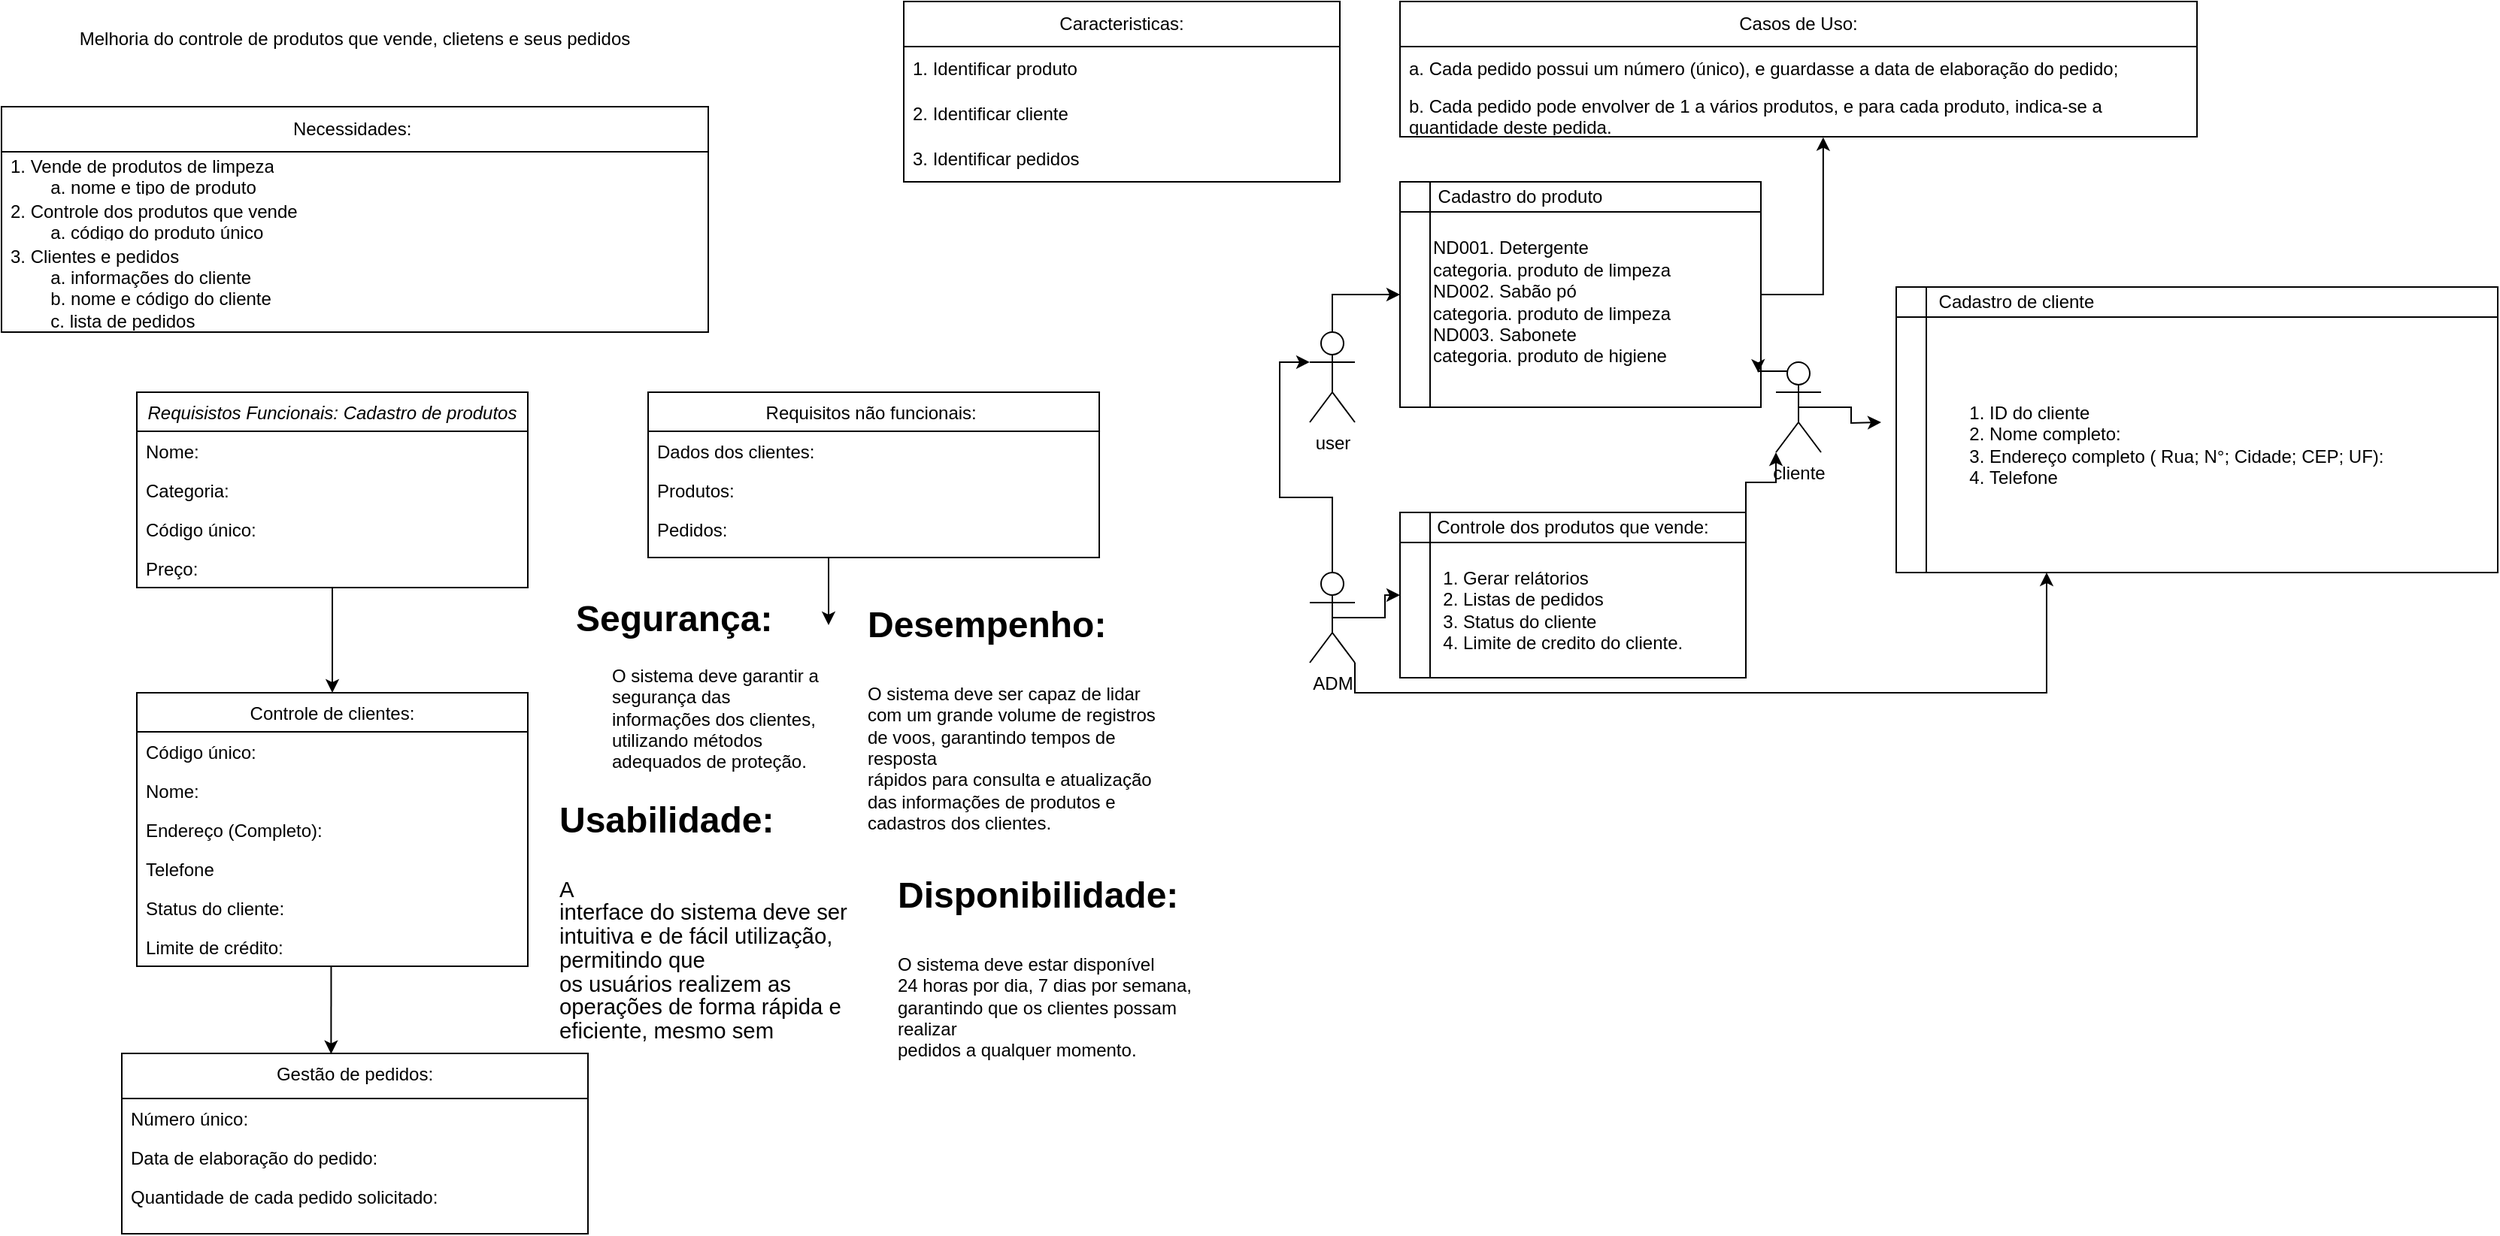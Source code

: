 <mxfile version="24.2.1" type="github">
  <diagram id="C5RBs43oDa-KdzZeNtuy" name="Page-1">
    <mxGraphModel dx="1755" dy="493" grid="1" gridSize="10" guides="1" tooltips="1" connect="1" arrows="1" fold="1" page="1" pageScale="1" pageWidth="827" pageHeight="1169" math="0" shadow="0">
      <root>
        <mxCell id="WIyWlLk6GJQsqaUBKTNV-0" />
        <mxCell id="WIyWlLk6GJQsqaUBKTNV-1" parent="WIyWlLk6GJQsqaUBKTNV-0" />
        <mxCell id="yy_or1GHoliY4-yEy1wi-20" value="" style="edgeStyle=orthogonalEdgeStyle;rounded=0;orthogonalLoop=1;jettySize=auto;html=1;entryX=0.5;entryY=0;entryDx=0;entryDy=0;" edge="1" parent="WIyWlLk6GJQsqaUBKTNV-1" source="zkfFHV4jXpPFQw0GAbJ--0" target="zkfFHV4jXpPFQw0GAbJ--6">
          <mxGeometry relative="1" as="geometry" />
        </mxCell>
        <mxCell id="zkfFHV4jXpPFQw0GAbJ--0" value="Requisistos Funcionais: Cadastro de produtos" style="swimlane;fontStyle=2;align=center;verticalAlign=top;childLayout=stackLayout;horizontal=1;startSize=26;horizontalStack=0;resizeParent=1;resizeLast=0;collapsible=1;marginBottom=0;rounded=0;shadow=0;strokeWidth=1;" parent="WIyWlLk6GJQsqaUBKTNV-1" vertex="1">
          <mxGeometry x="-130" y="270" width="260" height="130" as="geometry">
            <mxRectangle x="230" y="140" width="160" height="26" as="alternateBounds" />
          </mxGeometry>
        </mxCell>
        <mxCell id="zkfFHV4jXpPFQw0GAbJ--1" value="Nome:" style="text;align=left;verticalAlign=top;spacingLeft=4;spacingRight=4;overflow=hidden;rotatable=0;points=[[0,0.5],[1,0.5]];portConstraint=eastwest;" parent="zkfFHV4jXpPFQw0GAbJ--0" vertex="1">
          <mxGeometry y="26" width="260" height="26" as="geometry" />
        </mxCell>
        <mxCell id="yy_or1GHoliY4-yEy1wi-13" value="Categoria:" style="text;align=left;verticalAlign=top;spacingLeft=4;spacingRight=4;overflow=hidden;rotatable=0;points=[[0,0.5],[1,0.5]];portConstraint=eastwest;rounded=0;shadow=0;html=0;" vertex="1" parent="zkfFHV4jXpPFQw0GAbJ--0">
          <mxGeometry y="52" width="260" height="26" as="geometry" />
        </mxCell>
        <mxCell id="zkfFHV4jXpPFQw0GAbJ--2" value="Código único: " style="text;align=left;verticalAlign=top;spacingLeft=4;spacingRight=4;overflow=hidden;rotatable=0;points=[[0,0.5],[1,0.5]];portConstraint=eastwest;rounded=0;shadow=0;html=0;" parent="zkfFHV4jXpPFQw0GAbJ--0" vertex="1">
          <mxGeometry y="78" width="260" height="26" as="geometry" />
        </mxCell>
        <mxCell id="zkfFHV4jXpPFQw0GAbJ--3" value="Preço:" style="text;align=left;verticalAlign=top;spacingLeft=4;spacingRight=4;overflow=hidden;rotatable=0;points=[[0,0.5],[1,0.5]];portConstraint=eastwest;rounded=0;shadow=0;html=0;" parent="zkfFHV4jXpPFQw0GAbJ--0" vertex="1">
          <mxGeometry y="104" width="260" height="26" as="geometry" />
        </mxCell>
        <mxCell id="zkfFHV4jXpPFQw0GAbJ--6" value="Controle de clientes:" style="swimlane;fontStyle=0;align=center;verticalAlign=top;childLayout=stackLayout;horizontal=1;startSize=26;horizontalStack=0;resizeParent=1;resizeLast=0;collapsible=1;marginBottom=0;rounded=0;shadow=0;strokeWidth=1;" parent="WIyWlLk6GJQsqaUBKTNV-1" vertex="1">
          <mxGeometry x="-130" y="470" width="260" height="182" as="geometry">
            <mxRectangle x="130" y="380" width="160" height="26" as="alternateBounds" />
          </mxGeometry>
        </mxCell>
        <mxCell id="zkfFHV4jXpPFQw0GAbJ--7" value="Código único:" style="text;align=left;verticalAlign=top;spacingLeft=4;spacingRight=4;overflow=hidden;rotatable=0;points=[[0,0.5],[1,0.5]];portConstraint=eastwest;" parent="zkfFHV4jXpPFQw0GAbJ--6" vertex="1">
          <mxGeometry y="26" width="260" height="26" as="geometry" />
        </mxCell>
        <mxCell id="zkfFHV4jXpPFQw0GAbJ--8" value="Nome:" style="text;align=left;verticalAlign=top;spacingLeft=4;spacingRight=4;overflow=hidden;rotatable=0;points=[[0,0.5],[1,0.5]];portConstraint=eastwest;rounded=0;shadow=0;html=0;" parent="zkfFHV4jXpPFQw0GAbJ--6" vertex="1">
          <mxGeometry y="52" width="260" height="26" as="geometry" />
        </mxCell>
        <mxCell id="zkfFHV4jXpPFQw0GAbJ--10" value="Endereço (Completo):" style="text;align=left;verticalAlign=top;spacingLeft=4;spacingRight=4;overflow=hidden;rotatable=0;points=[[0,0.5],[1,0.5]];portConstraint=eastwest;fontStyle=0" parent="zkfFHV4jXpPFQw0GAbJ--6" vertex="1">
          <mxGeometry y="78" width="260" height="26" as="geometry" />
        </mxCell>
        <mxCell id="zkfFHV4jXpPFQw0GAbJ--11" value="Telefone" style="text;align=left;verticalAlign=top;spacingLeft=4;spacingRight=4;overflow=hidden;rotatable=0;points=[[0,0.5],[1,0.5]];portConstraint=eastwest;" parent="zkfFHV4jXpPFQw0GAbJ--6" vertex="1">
          <mxGeometry y="104" width="260" height="26" as="geometry" />
        </mxCell>
        <mxCell id="yy_or1GHoliY4-yEy1wi-15" value="Status do cliente:" style="text;align=left;verticalAlign=top;spacingLeft=4;spacingRight=4;overflow=hidden;rotatable=0;points=[[0,0.5],[1,0.5]];portConstraint=eastwest;" vertex="1" parent="zkfFHV4jXpPFQw0GAbJ--6">
          <mxGeometry y="130" width="260" height="26" as="geometry" />
        </mxCell>
        <mxCell id="yy_or1GHoliY4-yEy1wi-16" value="Limite de crédito:" style="text;align=left;verticalAlign=top;spacingLeft=4;spacingRight=4;overflow=hidden;rotatable=0;points=[[0,0.5],[1,0.5]];portConstraint=eastwest;" vertex="1" parent="zkfFHV4jXpPFQw0GAbJ--6">
          <mxGeometry y="156" width="260" height="26" as="geometry" />
        </mxCell>
        <mxCell id="zkfFHV4jXpPFQw0GAbJ--13" value="Gestão de pedidos:" style="swimlane;fontStyle=0;align=center;verticalAlign=top;childLayout=stackLayout;horizontal=1;startSize=30;horizontalStack=0;resizeParent=1;resizeLast=0;collapsible=1;marginBottom=0;rounded=0;shadow=0;strokeWidth=1;" parent="WIyWlLk6GJQsqaUBKTNV-1" vertex="1">
          <mxGeometry x="-140" y="710" width="310" height="120" as="geometry">
            <mxRectangle x="340" y="380" width="170" height="26" as="alternateBounds" />
          </mxGeometry>
        </mxCell>
        <mxCell id="zkfFHV4jXpPFQw0GAbJ--14" value="Número único:" style="text;align=left;verticalAlign=top;spacingLeft=4;spacingRight=4;overflow=hidden;rotatable=0;points=[[0,0.5],[1,0.5]];portConstraint=eastwest;" parent="zkfFHV4jXpPFQw0GAbJ--13" vertex="1">
          <mxGeometry y="30" width="310" height="26" as="geometry" />
        </mxCell>
        <mxCell id="yy_or1GHoliY4-yEy1wi-17" value="Data de elaboração do pedido:" style="text;align=left;verticalAlign=top;spacingLeft=4;spacingRight=4;overflow=hidden;rotatable=0;points=[[0,0.5],[1,0.5]];portConstraint=eastwest;" vertex="1" parent="zkfFHV4jXpPFQw0GAbJ--13">
          <mxGeometry y="56" width="310" height="26" as="geometry" />
        </mxCell>
        <mxCell id="yy_or1GHoliY4-yEy1wi-18" value="Quantidade de cada pedido solicitado:" style="text;align=left;verticalAlign=top;spacingLeft=4;spacingRight=4;overflow=hidden;rotatable=0;points=[[0,0.5],[1,0.5]];portConstraint=eastwest;" vertex="1" parent="zkfFHV4jXpPFQw0GAbJ--13">
          <mxGeometry y="82" width="310" height="26" as="geometry" />
        </mxCell>
        <mxCell id="zkfFHV4jXpPFQw0GAbJ--17" value="Requisitos não funcionais: " style="swimlane;fontStyle=0;align=center;verticalAlign=top;childLayout=stackLayout;horizontal=1;startSize=26;horizontalStack=0;resizeParent=1;resizeLast=0;collapsible=1;marginBottom=0;rounded=0;shadow=0;strokeWidth=1;" parent="WIyWlLk6GJQsqaUBKTNV-1" vertex="1">
          <mxGeometry x="210" y="270" width="300" height="110" as="geometry">
            <mxRectangle x="550" y="140" width="160" height="26" as="alternateBounds" />
          </mxGeometry>
        </mxCell>
        <mxCell id="zkfFHV4jXpPFQw0GAbJ--18" value="Dados dos clientes:" style="text;align=left;verticalAlign=top;spacingLeft=4;spacingRight=4;overflow=hidden;rotatable=0;points=[[0,0.5],[1,0.5]];portConstraint=eastwest;" parent="zkfFHV4jXpPFQw0GAbJ--17" vertex="1">
          <mxGeometry y="26" width="300" height="26" as="geometry" />
        </mxCell>
        <mxCell id="zkfFHV4jXpPFQw0GAbJ--19" value="Produtos:" style="text;align=left;verticalAlign=top;spacingLeft=4;spacingRight=4;overflow=hidden;rotatable=0;points=[[0,0.5],[1,0.5]];portConstraint=eastwest;rounded=0;shadow=0;html=0;" parent="zkfFHV4jXpPFQw0GAbJ--17" vertex="1">
          <mxGeometry y="52" width="300" height="26" as="geometry" />
        </mxCell>
        <mxCell id="zkfFHV4jXpPFQw0GAbJ--20" value="Pedidos:" style="text;align=left;verticalAlign=top;spacingLeft=4;spacingRight=4;overflow=hidden;rotatable=0;points=[[0,0.5],[1,0.5]];portConstraint=eastwest;rounded=0;shadow=0;html=0;" parent="zkfFHV4jXpPFQw0GAbJ--17" vertex="1">
          <mxGeometry y="78" width="300" height="26" as="geometry" />
        </mxCell>
        <mxCell id="yy_or1GHoliY4-yEy1wi-0" value="Necessidades:&amp;nbsp;" style="swimlane;fontStyle=0;childLayout=stackLayout;horizontal=1;startSize=30;horizontalStack=0;resizeParent=1;resizeParentMax=0;resizeLast=0;collapsible=1;marginBottom=0;whiteSpace=wrap;html=1;" vertex="1" parent="WIyWlLk6GJQsqaUBKTNV-1">
          <mxGeometry x="-220" y="80" width="470" height="150" as="geometry" />
        </mxCell>
        <mxCell id="yy_or1GHoliY4-yEy1wi-1" value="1. Vende de produtos de limpeza&lt;div&gt;&lt;span style=&quot;white-space: pre;&quot;&gt;&#x9;&lt;/span&gt;a. nome e tipo de produto&lt;br&gt;&lt;/div&gt;" style="text;strokeColor=none;fillColor=none;align=left;verticalAlign=middle;spacingLeft=4;spacingRight=4;overflow=hidden;points=[[0,0.5],[1,0.5]];portConstraint=eastwest;rotatable=0;whiteSpace=wrap;html=1;" vertex="1" parent="yy_or1GHoliY4-yEy1wi-0">
          <mxGeometry y="30" width="470" height="30" as="geometry" />
        </mxCell>
        <mxCell id="yy_or1GHoliY4-yEy1wi-2" value="2. Controle dos produtos que vende&lt;div&gt;&lt;span style=&quot;white-space: pre;&quot;&gt;&#x9;&lt;/span&gt;a. código do produto único&lt;br&gt;&lt;/div&gt;" style="text;strokeColor=none;fillColor=none;align=left;verticalAlign=middle;spacingLeft=4;spacingRight=4;overflow=hidden;points=[[0,0.5],[1,0.5]];portConstraint=eastwest;rotatable=0;whiteSpace=wrap;html=1;" vertex="1" parent="yy_or1GHoliY4-yEy1wi-0">
          <mxGeometry y="60" width="470" height="30" as="geometry" />
        </mxCell>
        <mxCell id="yy_or1GHoliY4-yEy1wi-3" value="3. Clientes e pedidos&lt;div&gt;&lt;span style=&quot;white-space: pre;&quot;&gt;&#x9;&lt;/span&gt;a. informações do cliente&amp;nbsp;&lt;/div&gt;&lt;div&gt;&lt;span style=&quot;background-color: initial;&quot;&gt;&amp;nbsp;&lt;span style=&quot;white-space: pre;&quot;&gt;&#x9;&lt;/span&gt;b. nome e código do cliente&lt;/span&gt;&lt;/div&gt;&lt;div&gt;&lt;span style=&quot;background-color: initial;&quot;&gt;&lt;span style=&quot;white-space: pre;&quot;&gt;&#x9;&lt;/span&gt;c. lista de pedidos&lt;br&gt;&lt;/span&gt;&lt;/div&gt;" style="text;strokeColor=none;fillColor=none;align=left;verticalAlign=middle;spacingLeft=4;spacingRight=4;overflow=hidden;points=[[0,0.5],[1,0.5]];portConstraint=eastwest;rotatable=0;whiteSpace=wrap;html=1;" vertex="1" parent="yy_or1GHoliY4-yEy1wi-0">
          <mxGeometry y="90" width="470" height="60" as="geometry" />
        </mxCell>
        <mxCell id="yy_or1GHoliY4-yEy1wi-4" value="Caracteristicas:" style="swimlane;fontStyle=0;childLayout=stackLayout;horizontal=1;startSize=30;horizontalStack=0;resizeParent=1;resizeParentMax=0;resizeLast=0;collapsible=1;marginBottom=0;whiteSpace=wrap;html=1;" vertex="1" parent="WIyWlLk6GJQsqaUBKTNV-1">
          <mxGeometry x="380" y="10" width="290" height="120" as="geometry" />
        </mxCell>
        <mxCell id="yy_or1GHoliY4-yEy1wi-5" value="1. Identificar produto" style="text;strokeColor=none;fillColor=none;align=left;verticalAlign=middle;spacingLeft=4;spacingRight=4;overflow=hidden;points=[[0,0.5],[1,0.5]];portConstraint=eastwest;rotatable=0;whiteSpace=wrap;html=1;" vertex="1" parent="yy_or1GHoliY4-yEy1wi-4">
          <mxGeometry y="30" width="290" height="30" as="geometry" />
        </mxCell>
        <mxCell id="yy_or1GHoliY4-yEy1wi-6" value="2. Identificar cliente" style="text;strokeColor=none;fillColor=none;align=left;verticalAlign=middle;spacingLeft=4;spacingRight=4;overflow=hidden;points=[[0,0.5],[1,0.5]];portConstraint=eastwest;rotatable=0;whiteSpace=wrap;html=1;" vertex="1" parent="yy_or1GHoliY4-yEy1wi-4">
          <mxGeometry y="60" width="290" height="30" as="geometry" />
        </mxCell>
        <mxCell id="yy_or1GHoliY4-yEy1wi-7" value="3. Identificar pedidos" style="text;strokeColor=none;fillColor=none;align=left;verticalAlign=middle;spacingLeft=4;spacingRight=4;overflow=hidden;points=[[0,0.5],[1,0.5]];portConstraint=eastwest;rotatable=0;whiteSpace=wrap;html=1;" vertex="1" parent="yy_or1GHoliY4-yEy1wi-4">
          <mxGeometry y="90" width="290" height="30" as="geometry" />
        </mxCell>
        <mxCell id="yy_or1GHoliY4-yEy1wi-8" value="Casos de Uso:" style="swimlane;fontStyle=0;childLayout=stackLayout;horizontal=1;startSize=30;horizontalStack=0;resizeParent=1;resizeParentMax=0;resizeLast=0;collapsible=1;marginBottom=0;whiteSpace=wrap;html=1;" vertex="1" parent="WIyWlLk6GJQsqaUBKTNV-1">
          <mxGeometry x="710" y="10" width="530" height="90" as="geometry" />
        </mxCell>
        <mxCell id="yy_or1GHoliY4-yEy1wi-9" value="a. Cada pedido possui um número (único), e guardasse a data de elaboração do pedido;" style="text;strokeColor=none;fillColor=none;align=left;verticalAlign=middle;spacingLeft=4;spacingRight=4;overflow=hidden;points=[[0,0.5],[1,0.5]];portConstraint=eastwest;rotatable=0;whiteSpace=wrap;html=1;" vertex="1" parent="yy_or1GHoliY4-yEy1wi-8">
          <mxGeometry y="30" width="530" height="30" as="geometry" />
        </mxCell>
        <mxCell id="yy_or1GHoliY4-yEy1wi-10" value="b. Cada pedido pode envolver de 1 a vários produtos, e para cada produto, indica-se a quantidade deste pedida." style="text;strokeColor=none;fillColor=none;align=left;verticalAlign=middle;spacingLeft=4;spacingRight=4;overflow=hidden;points=[[0,0.5],[1,0.5]];portConstraint=eastwest;rotatable=0;whiteSpace=wrap;html=1;" vertex="1" parent="yy_or1GHoliY4-yEy1wi-8">
          <mxGeometry y="60" width="530" height="30" as="geometry" />
        </mxCell>
        <mxCell id="yy_or1GHoliY4-yEy1wi-19" value="" style="endArrow=classic;html=1;rounded=0;exitX=0.497;exitY=1.019;exitDx=0;exitDy=0;exitPerimeter=0;entryX=0.449;entryY=0.003;entryDx=0;entryDy=0;entryPerimeter=0;" edge="1" parent="WIyWlLk6GJQsqaUBKTNV-1" source="yy_or1GHoliY4-yEy1wi-16" target="zkfFHV4jXpPFQw0GAbJ--13">
          <mxGeometry width="50" height="50" relative="1" as="geometry">
            <mxPoint y="640" as="sourcePoint" />
            <mxPoint x="-1" y="700" as="targetPoint" />
          </mxGeometry>
        </mxCell>
        <mxCell id="yy_or1GHoliY4-yEy1wi-27" value="&lt;h1 style=&quot;margin-top: 0px;&quot;&gt;Segurança:&lt;/h1&gt;&lt;p style=&quot;margin-left:18.0pt&quot; class=&quot;MsoNormal&quot;&gt;O sistema deve garantir a&lt;br&gt;segurança das informações dos clientes, utilizando métodos&lt;br&gt;adequados de proteção.&lt;/p&gt;" style="text;html=1;whiteSpace=wrap;overflow=hidden;rounded=0;" vertex="1" parent="WIyWlLk6GJQsqaUBKTNV-1">
          <mxGeometry x="160" y="400" width="170" height="140" as="geometry" />
        </mxCell>
        <mxCell id="yy_or1GHoliY4-yEy1wi-28" value="&lt;h1 style=&quot;margin-top: 0px;&quot;&gt;&lt;p style=&quot;margin-left:18.0pt&quot; class=&quot;MsoNormal&quot;&gt;Desempenho:&lt;/p&gt;&lt;/h1&gt;&lt;p style=&quot;margin-left:18.0pt&quot; class=&quot;MsoNormal&quot;&gt;O sistema deve ser capaz de lidar&lt;br&gt;com um grande volume de registros de voos, garantindo tempos de resposta&lt;br&gt;rápidos para consulta e atualização das informações de produtos e cadastros dos clientes.&lt;/p&gt;" style="text;html=1;whiteSpace=wrap;overflow=hidden;rounded=0;" vertex="1" parent="WIyWlLk6GJQsqaUBKTNV-1">
          <mxGeometry x="330" y="380" width="220" height="180" as="geometry" />
        </mxCell>
        <mxCell id="yy_or1GHoliY4-yEy1wi-29" value="&lt;h1 style=&quot;margin-top: 0px;&quot;&gt;&lt;p style=&quot;margin-left:18.0pt&quot; class=&quot;MsoNormal&quot;&gt;Usabilidade:&lt;/p&gt;&lt;/h1&gt;&lt;p style=&quot;margin-left:18.0pt&quot; class=&quot;MsoNormal&quot;&gt;&lt;span style=&quot;font-size:11.0pt;line-height:107%;&lt;br/&gt;font-family:&amp;quot;Calibri&amp;quot;,&amp;quot;sans-serif&amp;quot;;mso-ascii-theme-font:minor-latin;mso-fareast-font-family:&lt;br/&gt;Calibri;mso-fareast-theme-font:minor-latin;mso-hansi-theme-font:minor-latin;&lt;br/&gt;mso-bidi-font-family:&amp;quot;Times New Roman&amp;quot;;mso-bidi-theme-font:minor-bidi;&lt;br/&gt;mso-ansi-language:PT-BR;mso-fareast-language:EN-US;mso-bidi-language:AR-SA&quot;&gt;A&lt;br/&gt;interface do sistema deve ser intuitiva e de fácil utilização, permitindo que&lt;br/&gt;os usuários realizem as operações de forma rápida e eficiente, mesmo sem&lt;br/&gt;treinamento prévio.&lt;/span&gt;&lt;br&gt;&lt;/p&gt;" style="text;html=1;whiteSpace=wrap;overflow=hidden;rounded=0;" vertex="1" parent="WIyWlLk6GJQsqaUBKTNV-1">
          <mxGeometry x="125" y="510" width="240" height="190" as="geometry" />
        </mxCell>
        <mxCell id="yy_or1GHoliY4-yEy1wi-30" value="&lt;h1 style=&quot;margin-top: 0px;&quot;&gt;&lt;p style=&quot;margin-left:18.0pt&quot; class=&quot;MsoNormal&quot;&gt;Disponibilidade:&lt;/p&gt;&lt;/h1&gt;&lt;p style=&quot;margin-left:18.0pt&quot; class=&quot;MsoNormal&quot;&gt;O sistema deve estar disponível&lt;br/&gt;24 horas por dia, 7 dias por semana, garantindo que os clientes possam realizar&lt;br/&gt;pedidos a qualquer momento.&lt;/p&gt;" style="text;html=1;whiteSpace=wrap;overflow=hidden;rounded=0;" vertex="1" parent="WIyWlLk6GJQsqaUBKTNV-1">
          <mxGeometry x="350" y="560" width="240" height="205" as="geometry" />
        </mxCell>
        <mxCell id="yy_or1GHoliY4-yEy1wi-31" value="" style="endArrow=classic;html=1;rounded=0;entryX=0;entryY=0.25;entryDx=0;entryDy=0;exitX=0;exitY=0;exitDx=0;exitDy=0;" edge="1" parent="WIyWlLk6GJQsqaUBKTNV-1" source="yy_or1GHoliY4-yEy1wi-28" target="yy_or1GHoliY4-yEy1wi-28">
          <mxGeometry width="50" height="50" relative="1" as="geometry">
            <mxPoint x="320" y="550" as="sourcePoint" />
            <mxPoint x="320" y="380" as="targetPoint" />
          </mxGeometry>
        </mxCell>
        <mxCell id="yy_or1GHoliY4-yEy1wi-34" value="Melhoria do controle de produtos que vende, clietens e seus pedidos" style="text;html=1;align=center;verticalAlign=middle;whiteSpace=wrap;rounded=0;" vertex="1" parent="WIyWlLk6GJQsqaUBKTNV-1">
          <mxGeometry x="-185" y="20" width="400" height="30" as="geometry" />
        </mxCell>
        <mxCell id="yy_or1GHoliY4-yEy1wi-49" style="edgeStyle=orthogonalEdgeStyle;rounded=0;orthogonalLoop=1;jettySize=auto;html=1;exitX=0.5;exitY=0;exitDx=0;exitDy=0;exitPerimeter=0;" edge="1" parent="WIyWlLk6GJQsqaUBKTNV-1" source="yy_or1GHoliY4-yEy1wi-47" target="yy_or1GHoliY4-yEy1wi-48">
          <mxGeometry relative="1" as="geometry" />
        </mxCell>
        <mxCell id="yy_or1GHoliY4-yEy1wi-47" value="user" style="shape=umlActor;verticalLabelPosition=bottom;verticalAlign=top;html=1;outlineConnect=0;" vertex="1" parent="WIyWlLk6GJQsqaUBKTNV-1">
          <mxGeometry x="650" y="230" width="30" height="60" as="geometry" />
        </mxCell>
        <mxCell id="yy_or1GHoliY4-yEy1wi-48" value="" style="shape=internalStorage;whiteSpace=wrap;html=1;backgroundOutline=1;" vertex="1" parent="WIyWlLk6GJQsqaUBKTNV-1">
          <mxGeometry x="710" y="130" width="240" height="150" as="geometry" />
        </mxCell>
        <mxCell id="yy_or1GHoliY4-yEy1wi-50" value="Cadastro do produto" style="text;html=1;align=center;verticalAlign=middle;whiteSpace=wrap;rounded=0;" vertex="1" parent="WIyWlLk6GJQsqaUBKTNV-1">
          <mxGeometry x="720" y="130" width="140" height="20" as="geometry" />
        </mxCell>
        <mxCell id="yy_or1GHoliY4-yEy1wi-59" style="edgeStyle=orthogonalEdgeStyle;rounded=0;orthogonalLoop=1;jettySize=auto;html=1;exitX=0.5;exitY=0.5;exitDx=0;exitDy=0;exitPerimeter=0;entryX=0;entryY=0.5;entryDx=0;entryDy=0;" edge="1" parent="WIyWlLk6GJQsqaUBKTNV-1" source="yy_or1GHoliY4-yEy1wi-55" target="yy_or1GHoliY4-yEy1wi-56">
          <mxGeometry relative="1" as="geometry" />
        </mxCell>
        <mxCell id="yy_or1GHoliY4-yEy1wi-60" style="edgeStyle=orthogonalEdgeStyle;rounded=0;orthogonalLoop=1;jettySize=auto;html=1;exitX=0.5;exitY=0;exitDx=0;exitDy=0;exitPerimeter=0;entryX=0;entryY=0.333;entryDx=0;entryDy=0;entryPerimeter=0;" edge="1" parent="WIyWlLk6GJQsqaUBKTNV-1" source="yy_or1GHoliY4-yEy1wi-55" target="yy_or1GHoliY4-yEy1wi-47">
          <mxGeometry relative="1" as="geometry" />
        </mxCell>
        <mxCell id="yy_or1GHoliY4-yEy1wi-66" style="edgeStyle=orthogonalEdgeStyle;rounded=0;orthogonalLoop=1;jettySize=auto;html=1;exitX=1;exitY=1;exitDx=0;exitDy=0;exitPerimeter=0;entryX=0.25;entryY=1;entryDx=0;entryDy=0;" edge="1" parent="WIyWlLk6GJQsqaUBKTNV-1" source="yy_or1GHoliY4-yEy1wi-55" target="yy_or1GHoliY4-yEy1wi-64">
          <mxGeometry relative="1" as="geometry" />
        </mxCell>
        <mxCell id="yy_or1GHoliY4-yEy1wi-55" value="ADM" style="shape=umlActor;verticalLabelPosition=bottom;verticalAlign=top;html=1;outlineConnect=0;" vertex="1" parent="WIyWlLk6GJQsqaUBKTNV-1">
          <mxGeometry x="650" y="390" width="30" height="60" as="geometry" />
        </mxCell>
        <mxCell id="yy_or1GHoliY4-yEy1wi-56" value="" style="shape=internalStorage;whiteSpace=wrap;html=1;backgroundOutline=1;" vertex="1" parent="WIyWlLk6GJQsqaUBKTNV-1">
          <mxGeometry x="710" y="350" width="230" height="110" as="geometry" />
        </mxCell>
        <mxCell id="yy_or1GHoliY4-yEy1wi-57" value="Controle dos produtos que vende:" style="text;html=1;align=center;verticalAlign=middle;whiteSpace=wrap;rounded=0;" vertex="1" parent="WIyWlLk6GJQsqaUBKTNV-1">
          <mxGeometry x="710" y="350" width="230" height="20" as="geometry" />
        </mxCell>
        <mxCell id="yy_or1GHoliY4-yEy1wi-58" value="&lt;ol&gt;&lt;li&gt;Gerar relátorios&amp;nbsp;&lt;/li&gt;&lt;li&gt;Listas de pedidos&lt;/li&gt;&lt;li&gt;Status do cliente&lt;/li&gt;&lt;li&gt;Limite de credito do cliente.&lt;/li&gt;&lt;/ol&gt;" style="text;html=1;align=left;verticalAlign=middle;whiteSpace=wrap;rounded=0;" vertex="1" parent="WIyWlLk6GJQsqaUBKTNV-1">
          <mxGeometry x="710" y="370" width="230" height="90" as="geometry" />
        </mxCell>
        <mxCell id="yy_or1GHoliY4-yEy1wi-61" value="ND001. Detergente&lt;div&gt;categoria. produto de limpeza&lt;br&gt;&lt;div&gt;ND002. Sabão pó&lt;/div&gt;&lt;div&gt;categoria. produto de limpeza&lt;br&gt;&lt;/div&gt;&lt;div&gt;ND003. Sabonete&lt;/div&gt;&lt;/div&gt;&lt;div&gt;categoria. produto de higiene&lt;/div&gt;" style="text;html=1;align=left;verticalAlign=middle;whiteSpace=wrap;rounded=0;" vertex="1" parent="WIyWlLk6GJQsqaUBKTNV-1">
          <mxGeometry x="730" y="150" width="210" height="120" as="geometry" />
        </mxCell>
        <mxCell id="yy_or1GHoliY4-yEy1wi-65" style="edgeStyle=orthogonalEdgeStyle;rounded=0;orthogonalLoop=1;jettySize=auto;html=1;exitX=0.5;exitY=0.5;exitDx=0;exitDy=0;exitPerimeter=0;" edge="1" parent="WIyWlLk6GJQsqaUBKTNV-1" source="yy_or1GHoliY4-yEy1wi-62">
          <mxGeometry relative="1" as="geometry">
            <mxPoint x="1030" y="290" as="targetPoint" />
          </mxGeometry>
        </mxCell>
        <mxCell id="yy_or1GHoliY4-yEy1wi-62" value="cliente" style="shape=umlActor;verticalLabelPosition=bottom;verticalAlign=top;html=1;outlineConnect=0;" vertex="1" parent="WIyWlLk6GJQsqaUBKTNV-1">
          <mxGeometry x="960" y="250" width="30" height="60" as="geometry" />
        </mxCell>
        <mxCell id="yy_or1GHoliY4-yEy1wi-64" value="" style="shape=internalStorage;whiteSpace=wrap;html=1;backgroundOutline=1;" vertex="1" parent="WIyWlLk6GJQsqaUBKTNV-1">
          <mxGeometry x="1040" y="200" width="400" height="190" as="geometry" />
        </mxCell>
        <mxCell id="yy_or1GHoliY4-yEy1wi-67" style="edgeStyle=orthogonalEdgeStyle;rounded=0;orthogonalLoop=1;jettySize=auto;html=1;exitX=1;exitY=0.5;exitDx=0;exitDy=0;entryX=0.531;entryY=1.011;entryDx=0;entryDy=0;entryPerimeter=0;" edge="1" parent="WIyWlLk6GJQsqaUBKTNV-1" source="yy_or1GHoliY4-yEy1wi-48" target="yy_or1GHoliY4-yEy1wi-10">
          <mxGeometry relative="1" as="geometry" />
        </mxCell>
        <mxCell id="yy_or1GHoliY4-yEy1wi-68" value="Cadastro de cliente" style="text;html=1;align=center;verticalAlign=middle;whiteSpace=wrap;rounded=0;" vertex="1" parent="WIyWlLk6GJQsqaUBKTNV-1">
          <mxGeometry x="1060" y="195" width="120" height="30" as="geometry" />
        </mxCell>
        <mxCell id="yy_or1GHoliY4-yEy1wi-69" value="&lt;ol&gt;&lt;li&gt;ID do cliente&lt;/li&gt;&lt;li&gt;Nome completo:&lt;/li&gt;&lt;li&gt;Endereço completo ( Rua; N°; Cidade; CEP; UF):&lt;/li&gt;&lt;li&gt;Telefone&lt;/li&gt;&lt;/ol&gt;" style="text;html=1;align=left;verticalAlign=middle;whiteSpace=wrap;rounded=0;" vertex="1" parent="WIyWlLk6GJQsqaUBKTNV-1">
          <mxGeometry x="1060" y="220" width="370" height="170" as="geometry" />
        </mxCell>
        <mxCell id="yy_or1GHoliY4-yEy1wi-71" style="edgeStyle=orthogonalEdgeStyle;rounded=0;orthogonalLoop=1;jettySize=auto;html=1;exitX=0.25;exitY=0.1;exitDx=0;exitDy=0;exitPerimeter=0;entryX=0.993;entryY=0.847;entryDx=0;entryDy=0;entryPerimeter=0;" edge="1" parent="WIyWlLk6GJQsqaUBKTNV-1" source="yy_or1GHoliY4-yEy1wi-62" target="yy_or1GHoliY4-yEy1wi-48">
          <mxGeometry relative="1" as="geometry" />
        </mxCell>
        <mxCell id="yy_or1GHoliY4-yEy1wi-72" style="edgeStyle=orthogonalEdgeStyle;rounded=0;orthogonalLoop=1;jettySize=auto;html=1;exitX=1;exitY=0;exitDx=0;exitDy=0;entryX=0;entryY=1;entryDx=0;entryDy=0;entryPerimeter=0;" edge="1" parent="WIyWlLk6GJQsqaUBKTNV-1" source="yy_or1GHoliY4-yEy1wi-57" target="yy_or1GHoliY4-yEy1wi-62">
          <mxGeometry relative="1" as="geometry" />
        </mxCell>
      </root>
    </mxGraphModel>
  </diagram>
</mxfile>

